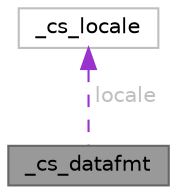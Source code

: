 digraph "_cs_datafmt"
{
 // LATEX_PDF_SIZE
  bgcolor="transparent";
  edge [fontname=Helvetica,fontsize=10,labelfontname=Helvetica,labelfontsize=10];
  node [fontname=Helvetica,fontsize=10,shape=box,height=0.2,width=0.4];
  Node1 [id="Node000001",label="_cs_datafmt",height=0.2,width=0.4,color="gray40", fillcolor="grey60", style="filled", fontcolor="black",tooltip=" "];
  Node2 -> Node1 [id="edge1_Node000001_Node000002",dir="back",color="darkorchid3",style="dashed",tooltip=" ",label=" locale",fontcolor="grey" ];
  Node2 [id="Node000002",label="_cs_locale",height=0.2,width=0.4,color="grey75", fillcolor="white", style="filled",URL="$a00958.html",tooltip=" "];
}
